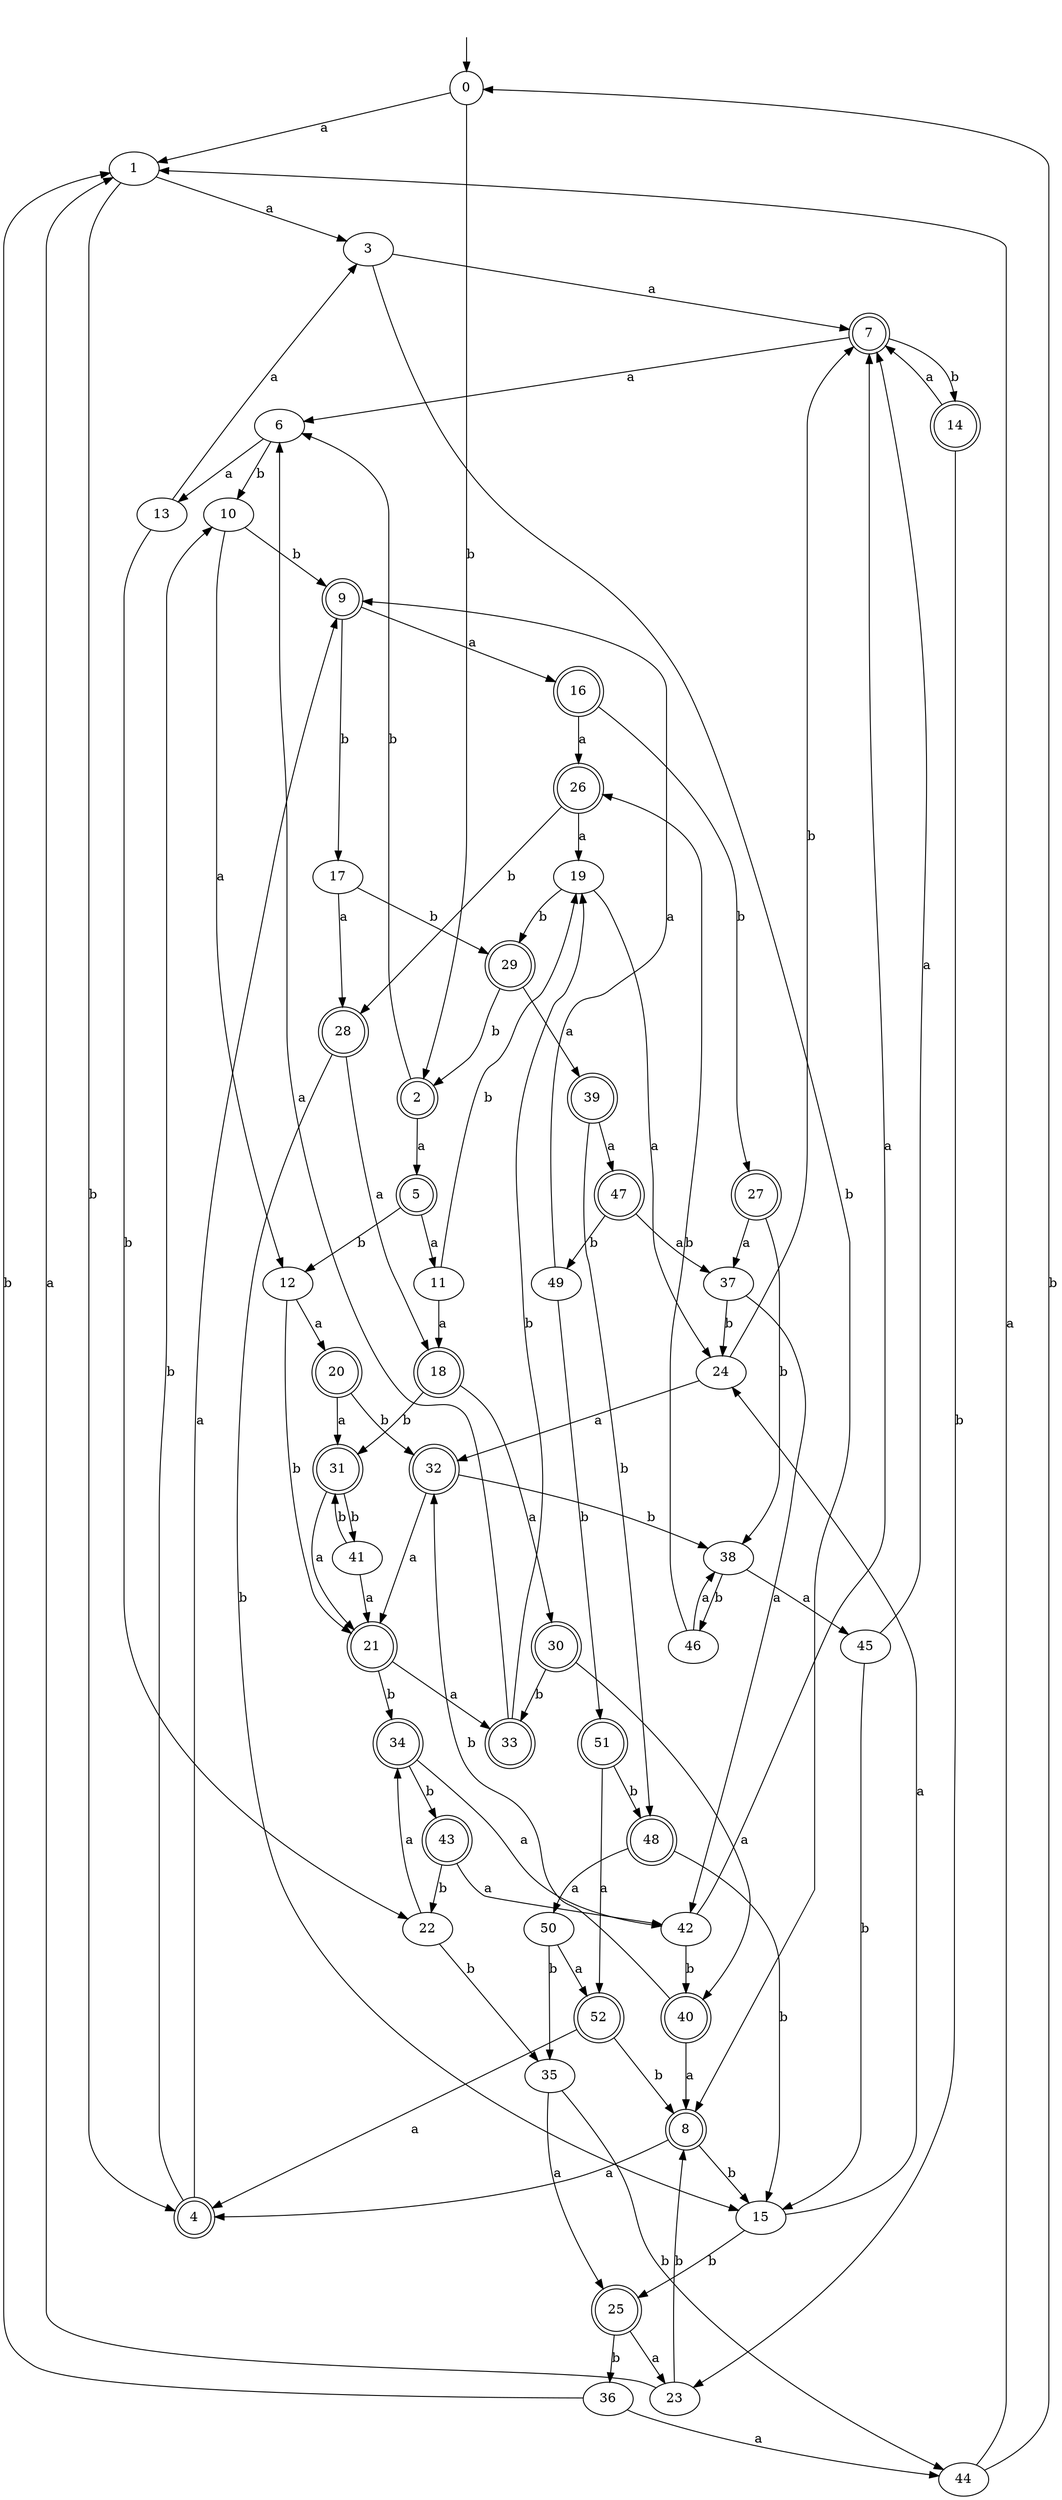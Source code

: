 digraph RandomDFA {
  __start0 [label="", shape=none];
  __start0 -> 0 [label=""];
  0 [shape=circle]
  0 -> 1 [label="a"]
  0 -> 2 [label="b"]
  1
  1 -> 3 [label="a"]
  1 -> 4 [label="b"]
  2 [shape=doublecircle]
  2 -> 5 [label="a"]
  2 -> 6 [label="b"]
  3
  3 -> 7 [label="a"]
  3 -> 8 [label="b"]
  4 [shape=doublecircle]
  4 -> 9 [label="a"]
  4 -> 10 [label="b"]
  5 [shape=doublecircle]
  5 -> 11 [label="a"]
  5 -> 12 [label="b"]
  6
  6 -> 13 [label="a"]
  6 -> 10 [label="b"]
  7 [shape=doublecircle]
  7 -> 6 [label="a"]
  7 -> 14 [label="b"]
  8 [shape=doublecircle]
  8 -> 4 [label="a"]
  8 -> 15 [label="b"]
  9 [shape=doublecircle]
  9 -> 16 [label="a"]
  9 -> 17 [label="b"]
  10
  10 -> 12 [label="a"]
  10 -> 9 [label="b"]
  11
  11 -> 18 [label="a"]
  11 -> 19 [label="b"]
  12
  12 -> 20 [label="a"]
  12 -> 21 [label="b"]
  13
  13 -> 3 [label="a"]
  13 -> 22 [label="b"]
  14 [shape=doublecircle]
  14 -> 7 [label="a"]
  14 -> 23 [label="b"]
  15
  15 -> 24 [label="a"]
  15 -> 25 [label="b"]
  16 [shape=doublecircle]
  16 -> 26 [label="a"]
  16 -> 27 [label="b"]
  17
  17 -> 28 [label="a"]
  17 -> 29 [label="b"]
  18 [shape=doublecircle]
  18 -> 30 [label="a"]
  18 -> 31 [label="b"]
  19
  19 -> 24 [label="a"]
  19 -> 29 [label="b"]
  20 [shape=doublecircle]
  20 -> 31 [label="a"]
  20 -> 32 [label="b"]
  21 [shape=doublecircle]
  21 -> 33 [label="a"]
  21 -> 34 [label="b"]
  22
  22 -> 34 [label="a"]
  22 -> 35 [label="b"]
  23
  23 -> 1 [label="a"]
  23 -> 8 [label="b"]
  24
  24 -> 32 [label="a"]
  24 -> 7 [label="b"]
  25 [shape=doublecircle]
  25 -> 23 [label="a"]
  25 -> 36 [label="b"]
  26 [shape=doublecircle]
  26 -> 19 [label="a"]
  26 -> 28 [label="b"]
  27 [shape=doublecircle]
  27 -> 37 [label="a"]
  27 -> 38 [label="b"]
  28 [shape=doublecircle]
  28 -> 18 [label="a"]
  28 -> 15 [label="b"]
  29 [shape=doublecircle]
  29 -> 39 [label="a"]
  29 -> 2 [label="b"]
  30 [shape=doublecircle]
  30 -> 40 [label="a"]
  30 -> 33 [label="b"]
  31 [shape=doublecircle]
  31 -> 21 [label="a"]
  31 -> 41 [label="b"]
  32 [shape=doublecircle]
  32 -> 21 [label="a"]
  32 -> 38 [label="b"]
  33 [shape=doublecircle]
  33 -> 6 [label="a"]
  33 -> 19 [label="b"]
  34 [shape=doublecircle]
  34 -> 42 [label="a"]
  34 -> 43 [label="b"]
  35
  35 -> 25 [label="a"]
  35 -> 44 [label="b"]
  36
  36 -> 44 [label="a"]
  36 -> 1 [label="b"]
  37
  37 -> 42 [label="a"]
  37 -> 24 [label="b"]
  38
  38 -> 45 [label="a"]
  38 -> 46 [label="b"]
  39 [shape=doublecircle]
  39 -> 47 [label="a"]
  39 -> 48 [label="b"]
  40 [shape=doublecircle]
  40 -> 8 [label="a"]
  40 -> 32 [label="b"]
  41
  41 -> 21 [label="a"]
  41 -> 31 [label="b"]
  42
  42 -> 7 [label="a"]
  42 -> 40 [label="b"]
  43 [shape=doublecircle]
  43 -> 42 [label="a"]
  43 -> 22 [label="b"]
  44
  44 -> 1 [label="a"]
  44 -> 0 [label="b"]
  45
  45 -> 7 [label="a"]
  45 -> 15 [label="b"]
  46
  46 -> 38 [label="a"]
  46 -> 26 [label="b"]
  47 [shape=doublecircle]
  47 -> 37 [label="a"]
  47 -> 49 [label="b"]
  48 [shape=doublecircle]
  48 -> 50 [label="a"]
  48 -> 15 [label="b"]
  49
  49 -> 9 [label="a"]
  49 -> 51 [label="b"]
  50
  50 -> 52 [label="a"]
  50 -> 35 [label="b"]
  51 [shape=doublecircle]
  51 -> 52 [label="a"]
  51 -> 48 [label="b"]
  52 [shape=doublecircle]
  52 -> 4 [label="a"]
  52 -> 8 [label="b"]
}
